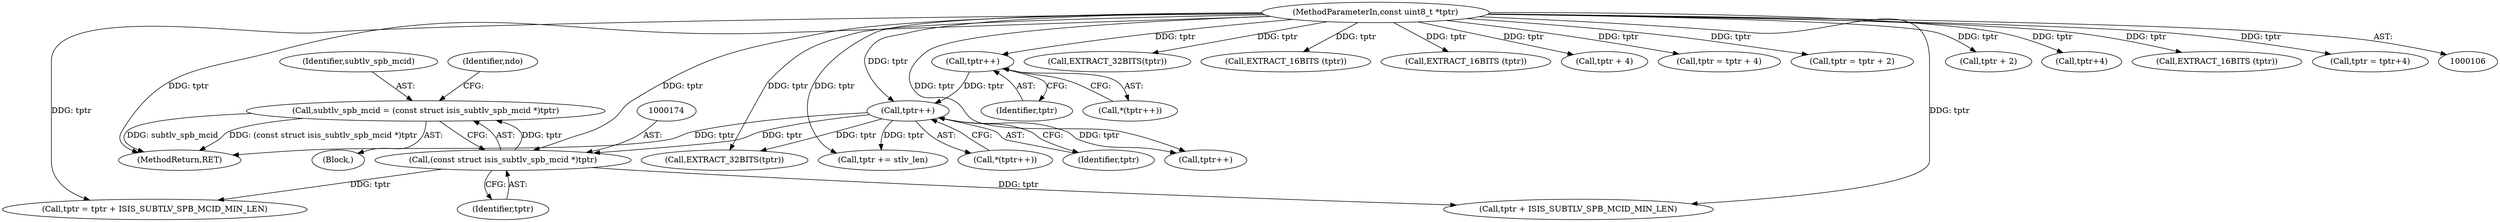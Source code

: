 digraph "0_tcpdump_b20e1639dbac84b3fcb393858521c13ad47a9d70_0@pointer" {
"1000171" [label="(Call,subtlv_spb_mcid = (const struct isis_subtlv_spb_mcid *)tptr)"];
"1000173" [label="(Call,(const struct isis_subtlv_spb_mcid *)tptr)"];
"1000132" [label="(Call,tptr++)"];
"1000127" [label="(Call,tptr++)"];
"1000108" [label="(MethodParameterIn,const uint8_t *tptr)"];
"1000108" [label="(MethodParameterIn,const uint8_t *tptr)"];
"1000268" [label="(Call,EXTRACT_32BITS(tptr))"];
"1000326" [label="(Call,EXTRACT_16BITS (tptr))"];
"1000312" [label="(Call,EXTRACT_32BITS(tptr))"];
"1000247" [label="(Call,tptr++)"];
"1000332" [label="(Call,EXTRACT_16BITS (tptr))"];
"1000286" [label="(Call,tptr + 4)"];
"1000196" [label="(Call,tptr = tptr + ISIS_SUBTLV_SPB_MCID_MIN_LEN)"];
"1000127" [label="(Call,tptr++)"];
"1000133" [label="(Identifier,tptr)"];
"1000178" [label="(Identifier,ndo)"];
"1000284" [label="(Call,tptr = tptr + 4)"];
"1000173" [label="(Call,(const struct isis_subtlv_spb_mcid *)tptr)"];
"1000342" [label="(Call,tptr = tptr + 2)"];
"1000131" [label="(Call,*(tptr++))"];
"1000128" [label="(Identifier,tptr)"];
"1000165" [label="(Block,)"];
"1000175" [label="(Identifier,tptr)"];
"1000172" [label="(Identifier,subtlv_spb_mcid)"];
"1000198" [label="(Call,tptr + ISIS_SUBTLV_SPB_MCID_MIN_LEN)"];
"1000344" [label="(Call,tptr + 2)"];
"1000360" [label="(Call,tptr += stlv_len)"];
"1000381" [label="(MethodReturn,RET)"];
"1000316" [label="(Call,tptr+4)"];
"1000171" [label="(Call,subtlv_spb_mcid = (const struct isis_subtlv_spb_mcid *)tptr)"];
"1000338" [label="(Call,EXTRACT_16BITS (tptr))"];
"1000126" [label="(Call,*(tptr++))"];
"1000314" [label="(Call,tptr = tptr+4)"];
"1000132" [label="(Call,tptr++)"];
"1000171" -> "1000165"  [label="AST: "];
"1000171" -> "1000173"  [label="CFG: "];
"1000172" -> "1000171"  [label="AST: "];
"1000173" -> "1000171"  [label="AST: "];
"1000178" -> "1000171"  [label="CFG: "];
"1000171" -> "1000381"  [label="DDG: subtlv_spb_mcid"];
"1000171" -> "1000381"  [label="DDG: (const struct isis_subtlv_spb_mcid *)tptr"];
"1000173" -> "1000171"  [label="DDG: tptr"];
"1000173" -> "1000175"  [label="CFG: "];
"1000174" -> "1000173"  [label="AST: "];
"1000175" -> "1000173"  [label="AST: "];
"1000132" -> "1000173"  [label="DDG: tptr"];
"1000108" -> "1000173"  [label="DDG: tptr"];
"1000173" -> "1000196"  [label="DDG: tptr"];
"1000173" -> "1000198"  [label="DDG: tptr"];
"1000132" -> "1000131"  [label="AST: "];
"1000132" -> "1000133"  [label="CFG: "];
"1000133" -> "1000132"  [label="AST: "];
"1000131" -> "1000132"  [label="CFG: "];
"1000132" -> "1000381"  [label="DDG: tptr"];
"1000127" -> "1000132"  [label="DDG: tptr"];
"1000108" -> "1000132"  [label="DDG: tptr"];
"1000132" -> "1000247"  [label="DDG: tptr"];
"1000132" -> "1000312"  [label="DDG: tptr"];
"1000132" -> "1000360"  [label="DDG: tptr"];
"1000127" -> "1000126"  [label="AST: "];
"1000127" -> "1000128"  [label="CFG: "];
"1000128" -> "1000127"  [label="AST: "];
"1000126" -> "1000127"  [label="CFG: "];
"1000108" -> "1000127"  [label="DDG: tptr"];
"1000108" -> "1000106"  [label="AST: "];
"1000108" -> "1000381"  [label="DDG: tptr"];
"1000108" -> "1000196"  [label="DDG: tptr"];
"1000108" -> "1000198"  [label="DDG: tptr"];
"1000108" -> "1000247"  [label="DDG: tptr"];
"1000108" -> "1000268"  [label="DDG: tptr"];
"1000108" -> "1000284"  [label="DDG: tptr"];
"1000108" -> "1000286"  [label="DDG: tptr"];
"1000108" -> "1000312"  [label="DDG: tptr"];
"1000108" -> "1000314"  [label="DDG: tptr"];
"1000108" -> "1000316"  [label="DDG: tptr"];
"1000108" -> "1000326"  [label="DDG: tptr"];
"1000108" -> "1000332"  [label="DDG: tptr"];
"1000108" -> "1000338"  [label="DDG: tptr"];
"1000108" -> "1000342"  [label="DDG: tptr"];
"1000108" -> "1000344"  [label="DDG: tptr"];
"1000108" -> "1000360"  [label="DDG: tptr"];
}
